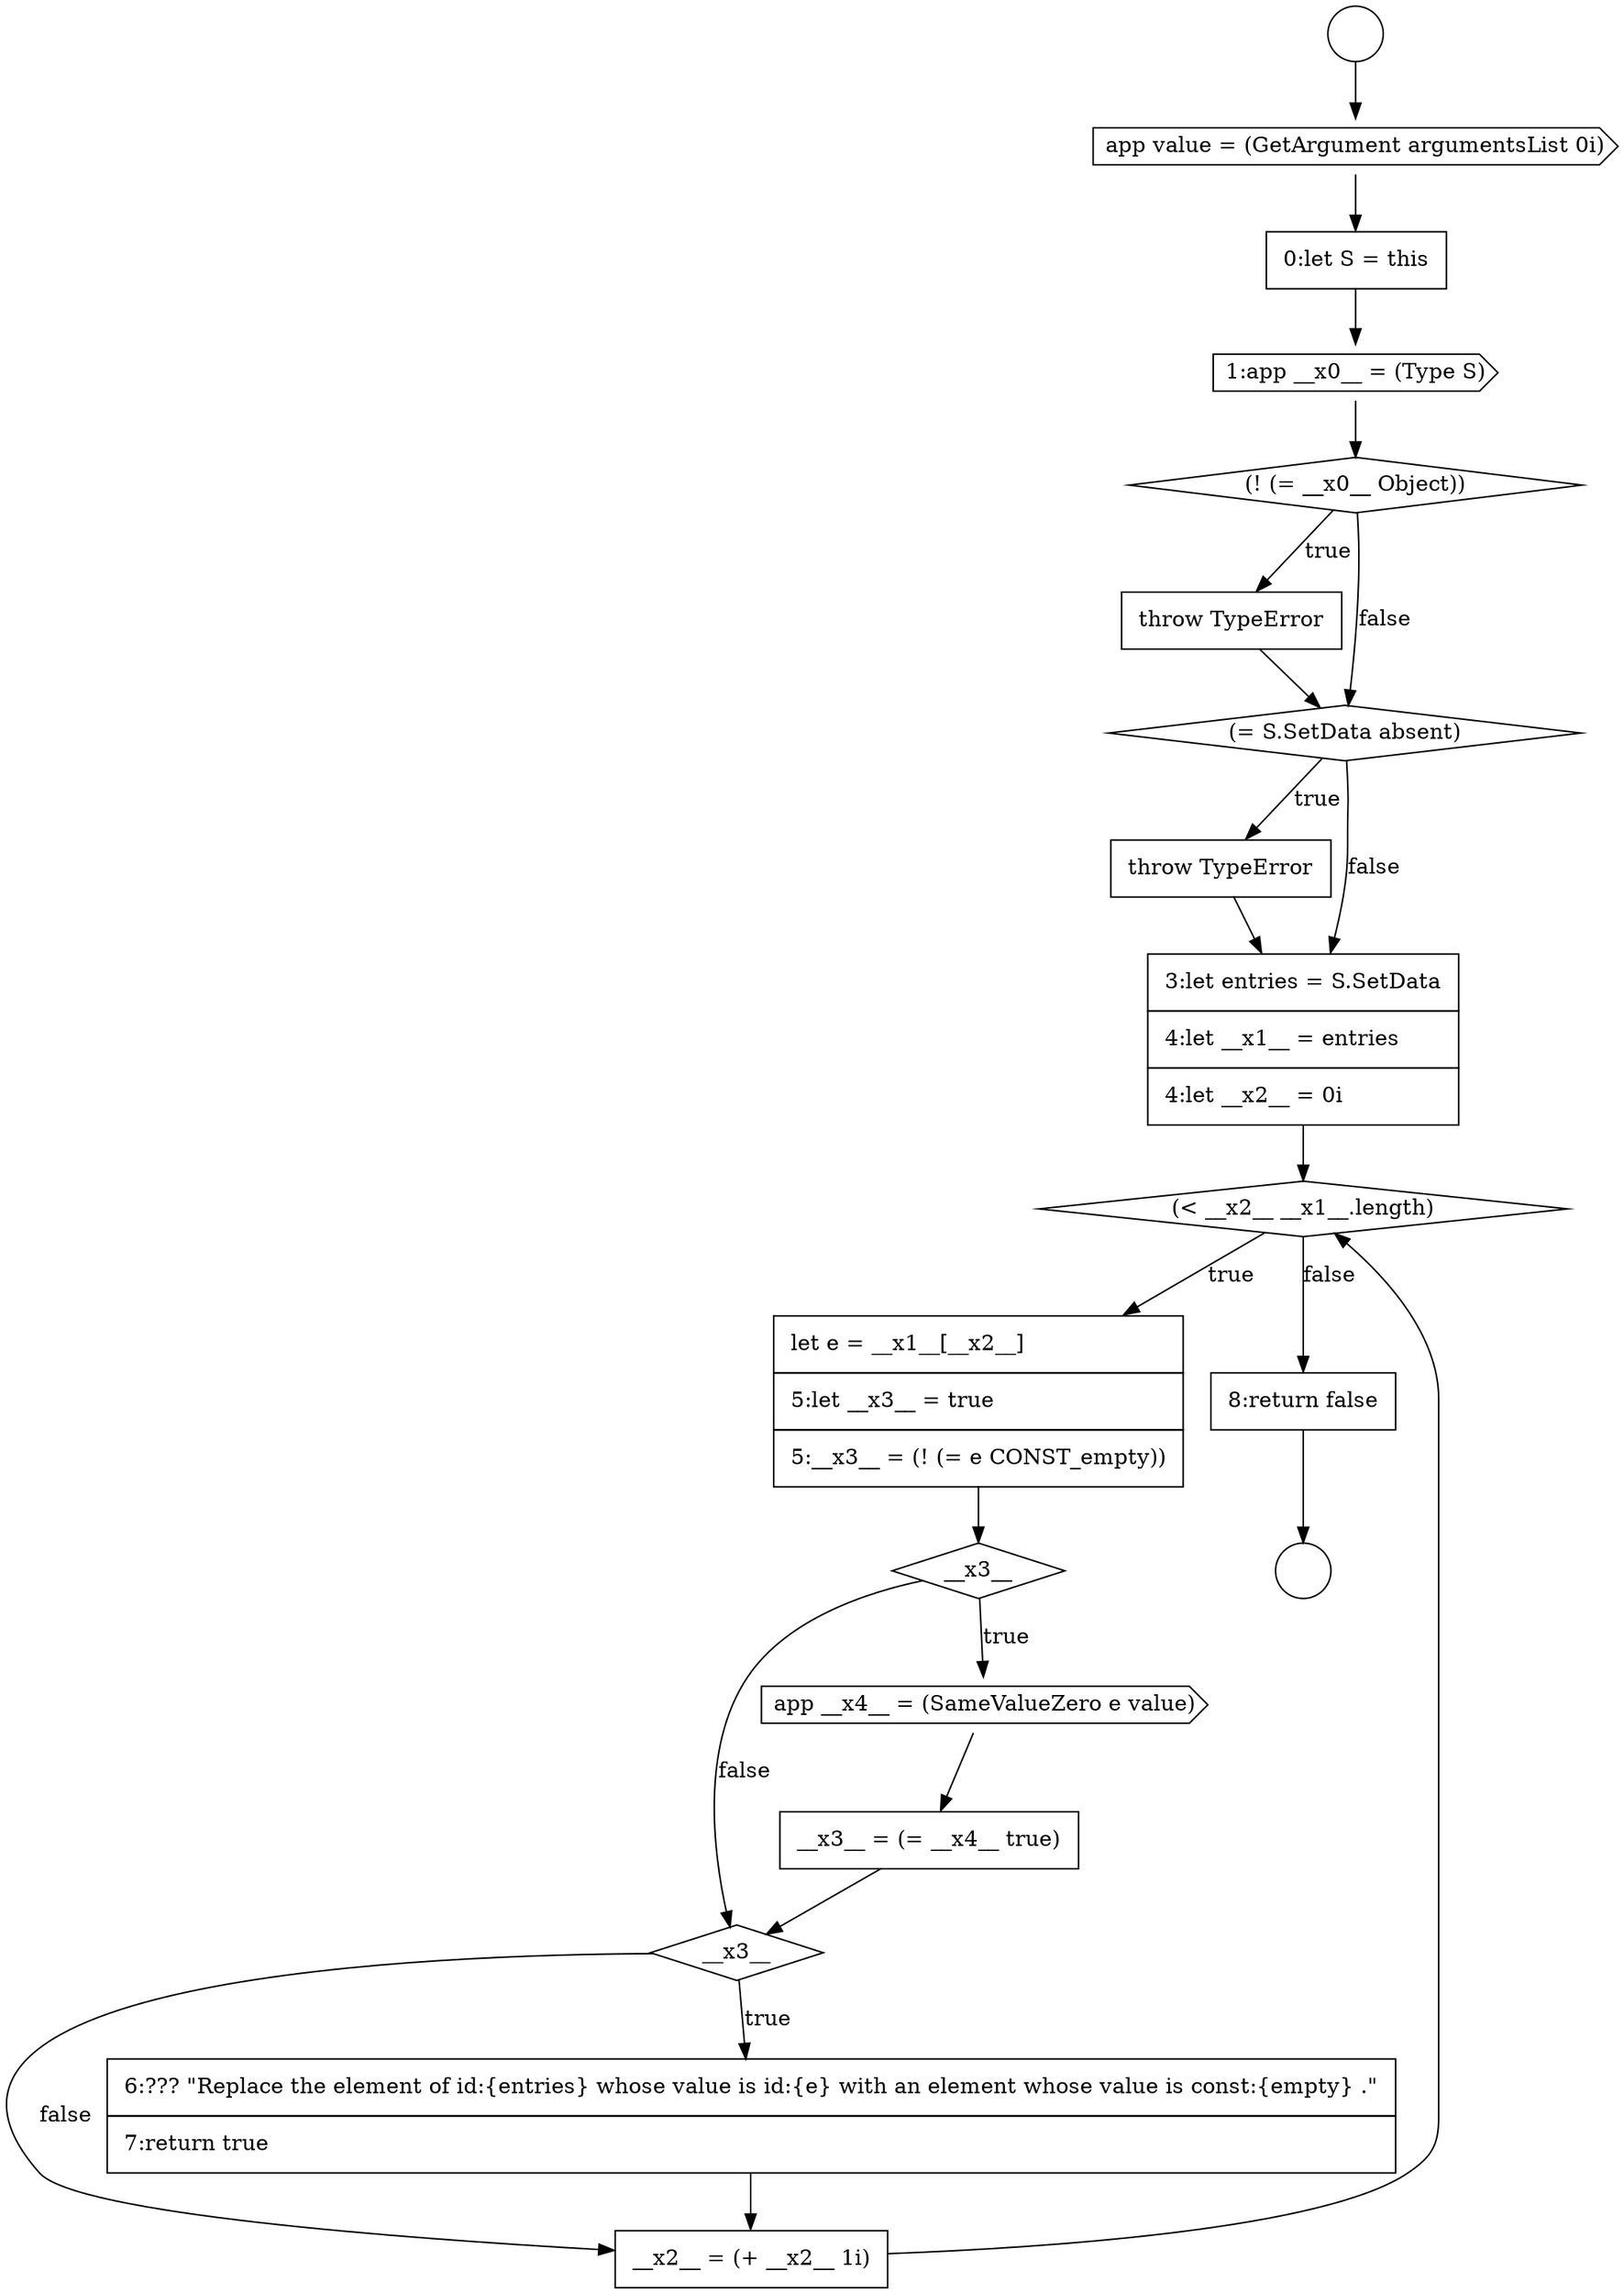 digraph {
  node15963 [shape=cds, label=<<font color="black">app value = (GetArgument argumentsList 0i)</font>> color="black" fillcolor="white" style=filled]
  node15971 [shape=diamond, label=<<font color="black">(&lt; __x2__ __x1__.length)</font>> color="black" fillcolor="white" style=filled]
  node15975 [shape=none, margin=0, label=<<font color="black">
    <table border="0" cellborder="1" cellspacing="0" cellpadding="10">
      <tr><td align="left">__x3__ = (= __x4__ true)</td></tr>
    </table>
  </font>> color="black" fillcolor="white" style=filled]
  node15962 [shape=circle label=" " color="black" fillcolor="white" style=filled]
  node15972 [shape=none, margin=0, label=<<font color="black">
    <table border="0" cellborder="1" cellspacing="0" cellpadding="10">
      <tr><td align="left">let e = __x1__[__x2__]</td></tr>
      <tr><td align="left">5:let __x3__ = true</td></tr>
      <tr><td align="left">5:__x3__ = (! (= e CONST_empty))</td></tr>
    </table>
  </font>> color="black" fillcolor="white" style=filled]
  node15976 [shape=diamond, label=<<font color="black">__x3__</font>> color="black" fillcolor="white" style=filled]
  node15978 [shape=none, margin=0, label=<<font color="black">
    <table border="0" cellborder="1" cellspacing="0" cellpadding="10">
      <tr><td align="left">__x2__ = (+ __x2__ 1i)</td></tr>
    </table>
  </font>> color="black" fillcolor="white" style=filled]
  node15969 [shape=none, margin=0, label=<<font color="black">
    <table border="0" cellborder="1" cellspacing="0" cellpadding="10">
      <tr><td align="left">throw TypeError</td></tr>
    </table>
  </font>> color="black" fillcolor="white" style=filled]
  node15964 [shape=none, margin=0, label=<<font color="black">
    <table border="0" cellborder="1" cellspacing="0" cellpadding="10">
      <tr><td align="left">0:let S = this</td></tr>
    </table>
  </font>> color="black" fillcolor="white" style=filled]
  node15977 [shape=none, margin=0, label=<<font color="black">
    <table border="0" cellborder="1" cellspacing="0" cellpadding="10">
      <tr><td align="left">6:??? &quot;Replace the element of id:{entries} whose value is id:{e} with an element whose value is const:{empty} .&quot;</td></tr>
      <tr><td align="left">7:return true</td></tr>
    </table>
  </font>> color="black" fillcolor="white" style=filled]
  node15974 [shape=cds, label=<<font color="black">app __x4__ = (SameValueZero e value)</font>> color="black" fillcolor="white" style=filled]
  node15970 [shape=none, margin=0, label=<<font color="black">
    <table border="0" cellborder="1" cellspacing="0" cellpadding="10">
      <tr><td align="left">3:let entries = S.SetData</td></tr>
      <tr><td align="left">4:let __x1__ = entries</td></tr>
      <tr><td align="left">4:let __x2__ = 0i</td></tr>
    </table>
  </font>> color="black" fillcolor="white" style=filled]
  node15967 [shape=none, margin=0, label=<<font color="black">
    <table border="0" cellborder="1" cellspacing="0" cellpadding="10">
      <tr><td align="left">throw TypeError</td></tr>
    </table>
  </font>> color="black" fillcolor="white" style=filled]
  node15979 [shape=none, margin=0, label=<<font color="black">
    <table border="0" cellborder="1" cellspacing="0" cellpadding="10">
      <tr><td align="left">8:return false</td></tr>
    </table>
  </font>> color="black" fillcolor="white" style=filled]
  node15961 [shape=circle label=" " color="black" fillcolor="white" style=filled]
  node15968 [shape=diamond, label=<<font color="black">(= S.SetData absent)</font>> color="black" fillcolor="white" style=filled]
  node15966 [shape=diamond, label=<<font color="black">(! (= __x0__ Object))</font>> color="black" fillcolor="white" style=filled]
  node15965 [shape=cds, label=<<font color="black">1:app __x0__ = (Type S)</font>> color="black" fillcolor="white" style=filled]
  node15973 [shape=diamond, label=<<font color="black">__x3__</font>> color="black" fillcolor="white" style=filled]
  node15979 -> node15962 [ color="black"]
  node15967 -> node15968 [ color="black"]
  node15964 -> node15965 [ color="black"]
  node15970 -> node15971 [ color="black"]
  node15966 -> node15967 [label=<<font color="black">true</font>> color="black"]
  node15966 -> node15968 [label=<<font color="black">false</font>> color="black"]
  node15968 -> node15969 [label=<<font color="black">true</font>> color="black"]
  node15968 -> node15970 [label=<<font color="black">false</font>> color="black"]
  node15976 -> node15977 [label=<<font color="black">true</font>> color="black"]
  node15976 -> node15978 [label=<<font color="black">false</font>> color="black"]
  node15963 -> node15964 [ color="black"]
  node15971 -> node15972 [label=<<font color="black">true</font>> color="black"]
  node15971 -> node15979 [label=<<font color="black">false</font>> color="black"]
  node15972 -> node15973 [ color="black"]
  node15974 -> node15975 [ color="black"]
  node15961 -> node15963 [ color="black"]
  node15965 -> node15966 [ color="black"]
  node15975 -> node15976 [ color="black"]
  node15978 -> node15971 [ color="black"]
  node15977 -> node15978 [ color="black"]
  node15973 -> node15974 [label=<<font color="black">true</font>> color="black"]
  node15973 -> node15976 [label=<<font color="black">false</font>> color="black"]
  node15969 -> node15970 [ color="black"]
}
